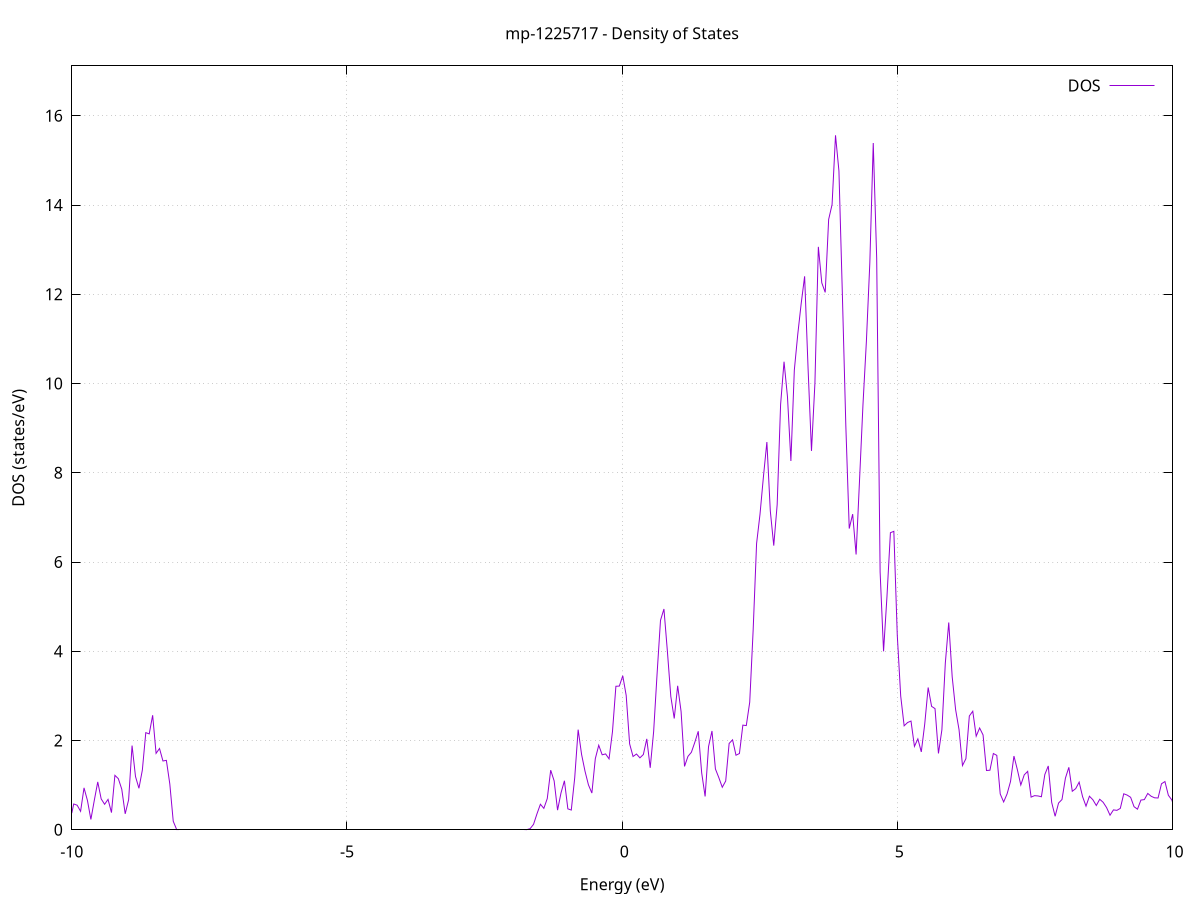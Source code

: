set title 'mp-1225717 - Density of States'
set xlabel 'Energy (eV)'
set ylabel 'DOS (states/eV)'
set grid
set xrange [-10:10]
set yrange [0:17.120]
set xzeroaxis lt -1
set terminal png size 800,600
set output 'mp-1225717_dos_gnuplot.png'
plot '-' using 1:2 with lines title 'DOS'
-69.758700 0.000000
-69.696300 0.000000
-69.634000 0.000000
-69.571600 0.000000
-69.509300 0.000000
-69.446900 0.000000
-69.384600 0.000000
-69.322200 0.000000
-69.259900 0.000000
-69.197500 0.000000
-69.135200 0.000000
-69.072800 0.000000
-69.010500 0.000000
-68.948100 0.000000
-68.885800 0.000000
-68.823400 0.000000
-68.761100 0.000000
-68.698700 0.000000
-68.636400 0.000000
-68.574000 0.000000
-68.511700 0.000000
-68.449300 0.000000
-68.387000 0.000000
-68.324600 0.000000
-68.262300 0.000000
-68.199900 0.000000
-68.137600 0.000000
-68.075200 0.000000
-68.012900 0.000000
-67.950500 0.000000
-67.888200 0.000000
-67.825800 0.000000
-67.763500 0.000000
-67.701100 0.000000
-67.638800 0.000000
-67.576400 0.000000
-67.514100 0.000000
-67.451700 0.000000
-67.389400 0.000000
-67.327000 0.000000
-67.264700 0.000000
-67.202300 0.000000
-67.140000 0.000000
-67.077600 0.000000
-67.015300 0.000000
-66.952900 0.000000
-66.890600 0.000000
-66.828200 0.000000
-66.765900 0.000000
-66.703500 0.000000
-66.641200 0.000000
-66.578800 0.000000
-66.516500 0.000000
-66.454100 0.000000
-66.391800 0.000000
-66.329400 0.000000
-66.267100 0.000000
-66.204700 0.000000
-66.142400 0.000000
-66.080000 0.000000
-66.017700 0.000000
-65.955300 0.000000
-65.893000 0.000000
-65.830600 0.000000
-65.768300 0.000000
-65.705900 0.000000
-65.643600 0.000000
-65.581200 0.000000
-65.518900 0.000000
-65.456500 0.000000
-65.394200 0.000000
-65.331800 0.000000
-65.269500 0.000000
-65.207100 0.000000
-65.144800 0.000000
-65.082400 0.000000
-65.020100 0.000000
-64.957700 0.000000
-64.895400 0.000000
-64.833000 0.000000
-64.770700 0.000000
-64.708300 0.000000
-64.646000 0.000000
-64.583600 0.000000
-64.521300 0.000000
-64.458900 0.000000
-64.396600 0.000000
-64.334200 0.000000
-64.271900 0.000000
-64.209500 0.011100
-64.147200 2.115800
-64.084800 27.485700
-64.022500 31.324300
-63.960100 3.323200
-63.897800 5.912000
-63.835400 19.951800
-63.773100 5.973800
-63.710700 0.132900
-63.648400 0.000200
-63.586000 0.000100
-63.523700 0.106600
-63.461300 7.060100
-63.399000 42.617800
-63.336600 75.363800
-63.274300 60.679000
-63.211900 6.576800
-63.149600 0.057100
-63.087200 0.000000
-63.024900 0.000000
-62.962500 0.000000
-62.900200 0.000000
-62.837800 0.000000
-62.775500 0.000000
-62.713100 0.000000
-62.650800 0.000000
-62.588400 0.000000
-62.526100 0.000000
-62.463700 0.000000
-62.401400 0.000000
-62.339000 0.000000
-62.276700 0.000000
-62.214300 0.000000
-62.152000 0.000000
-62.089600 0.000000
-62.027300 0.000000
-61.964900 0.000000
-61.902600 0.000000
-61.840200 0.000000
-61.777900 0.000000
-61.715500 0.000000
-61.653200 0.000000
-61.590800 0.000000
-61.528500 0.000000
-61.466100 0.000000
-61.403800 0.000000
-61.341400 0.000000
-61.279100 0.000000
-61.216700 0.000000
-61.154400 0.000000
-61.092000 0.000000
-61.029700 0.000000
-60.967300 0.000000
-60.905000 0.000000
-60.842600 0.000000
-60.780300 0.000000
-60.717900 0.000000
-60.655600 0.000000
-60.593200 0.000000
-60.530900 0.000000
-60.468500 0.000000
-60.406200 0.000000
-60.343800 0.000000
-60.281500 0.000000
-60.219100 0.000000
-60.156800 0.000000
-60.094400 0.000000
-60.032100 0.000000
-59.969700 0.000000
-59.907400 0.000000
-59.845000 0.000000
-59.782700 0.000000
-59.720300 0.000000
-59.658000 0.000000
-59.595600 0.000000
-59.533300 0.000000
-59.470900 0.000000
-59.408600 0.000000
-59.346200 0.000000
-59.283800 0.000000
-59.221500 0.000000
-59.159100 0.000000
-59.096800 0.000000
-59.034400 0.000000
-58.972100 0.000000
-58.909700 0.000000
-58.847400 0.000000
-58.785000 0.000000
-58.722700 0.000000
-58.660300 0.000000
-58.598000 0.000000
-58.535600 0.000000
-58.473300 0.000000
-58.410900 0.000000
-58.348600 0.000000
-58.286200 0.000000
-58.223900 0.000000
-58.161500 0.000000
-58.099200 0.000000
-58.036800 0.000000
-57.974500 0.000000
-57.912100 0.000000
-57.849800 0.000000
-57.787400 0.000000
-57.725100 0.000000
-57.662700 0.000000
-57.600400 0.000000
-57.538000 0.000000
-57.475700 0.000000
-57.413300 0.000000
-57.351000 0.000000
-57.288600 0.000000
-57.226300 0.000000
-57.163900 0.000000
-57.101600 0.000000
-57.039200 0.000000
-56.976900 0.000000
-56.914500 0.000000
-56.852200 0.000000
-56.789800 0.000000
-56.727500 0.000000
-56.665100 0.000000
-56.602800 0.000000
-56.540400 0.000000
-56.478100 0.000000
-56.415700 0.000000
-56.353400 0.000000
-56.291000 0.000000
-56.228700 0.000000
-56.166300 0.000000
-56.104000 0.000000
-56.041600 0.000000
-55.979300 0.000000
-55.916900 0.000000
-55.854600 0.000000
-55.792200 0.000000
-55.729900 0.000000
-55.667500 0.000000
-55.605200 0.000000
-55.542800 0.000000
-55.480500 0.000000
-55.418100 0.000000
-55.355800 0.000000
-55.293400 0.000000
-55.231100 0.000000
-55.168700 0.000000
-55.106400 0.000000
-55.044000 0.000000
-54.981700 0.000000
-54.919300 0.000000
-54.857000 0.000000
-54.794600 0.000000
-54.732300 0.000000
-54.669900 0.000000
-54.607600 0.000000
-54.545200 0.000000
-54.482900 0.000000
-54.420500 0.000000
-54.358200 0.000000
-54.295800 0.000000
-54.233500 0.000000
-54.171100 0.000000
-54.108800 0.000000
-54.046400 0.000000
-53.984100 0.000000
-53.921700 0.000000
-53.859400 0.000000
-53.797000 0.000000
-53.734700 0.000000
-53.672300 0.000000
-53.610000 0.000000
-53.547600 0.000000
-53.485300 0.000000
-53.422900 0.000000
-53.360600 0.000000
-53.298200 0.000000
-53.235900 0.000000
-53.173500 0.000000
-53.111200 0.000000
-53.048800 0.000000
-52.986500 0.000000
-52.924100 0.000000
-52.861800 0.000000
-52.799400 0.000000
-52.737100 0.000000
-52.674700 0.000000
-52.612400 0.000000
-52.550000 0.000000
-52.487700 0.000000
-52.425300 0.000000
-52.363000 0.000000
-52.300600 0.000000
-52.238300 0.000000
-52.175900 0.000000
-52.113600 0.000000
-52.051200 0.000000
-51.988900 0.000000
-51.926500 0.000000
-51.864200 0.000000
-51.801800 0.000000
-51.739500 0.000000
-51.677100 0.000000
-51.614800 0.000000
-51.552400 0.000000
-51.490100 0.000000
-51.427700 0.000000
-51.365400 0.000000
-51.303000 0.000000
-51.240700 0.000000
-51.178300 0.000000
-51.116000 0.000000
-51.053600 0.000000
-50.991300 0.000000
-50.928900 0.000000
-50.866600 0.000000
-50.804200 0.000000
-50.741900 0.000000
-50.679500 0.000000
-50.617200 0.000000
-50.554800 0.000000
-50.492500 0.000000
-50.430100 0.000000
-50.367800 0.000000
-50.305400 0.000000
-50.243100 0.000000
-50.180700 0.000000
-50.118400 0.000000
-50.056000 0.000000
-49.993700 0.000000
-49.931300 0.000000
-49.869000 0.000000
-49.806600 0.000000
-49.744300 0.000000
-49.681900 0.000000
-49.619600 0.000000
-49.557200 0.000000
-49.494900 0.000000
-49.432500 0.000000
-49.370200 0.000000
-49.307800 0.000000
-49.245500 0.000000
-49.183100 0.000000
-49.120800 0.000000
-49.058400 0.000000
-48.996100 0.000000
-48.933700 0.000000
-48.871400 0.000000
-48.809000 0.000000
-48.746700 0.000000
-48.684300 0.000000
-48.622000 0.000000
-48.559600 0.000000
-48.497300 0.000000
-48.434900 0.000000
-48.372600 0.000000
-48.310200 0.000000
-48.247900 0.000000
-48.185500 0.000000
-48.123200 0.000000
-48.060800 0.000000
-47.998500 0.000000
-47.936100 0.000000
-47.873800 0.000000
-47.811400 0.000000
-47.749100 0.000000
-47.686700 0.000000
-47.624400 0.000000
-47.562000 0.000000
-47.499700 0.000000
-47.437300 0.000000
-47.375000 0.000000
-47.312600 0.000000
-47.250300 0.000000
-47.187900 0.000000
-47.125600 0.000000
-47.063200 0.000000
-47.000900 0.000000
-46.938500 0.000000
-46.876200 0.000000
-46.813800 0.000000
-46.751500 0.000000
-46.689100 0.000000
-46.626800 0.000000
-46.564400 0.000000
-46.502100 0.000000
-46.439700 0.000000
-46.377400 0.000000
-46.315000 0.000000
-46.252700 0.000000
-46.190300 0.000000
-46.128000 0.000000
-46.065600 0.000000
-46.003300 0.000000
-45.940900 0.000000
-45.878600 0.000000
-45.816200 0.000000
-45.753900 0.000000
-45.691500 0.000000
-45.629200 0.000000
-45.566800 0.000000
-45.504500 0.000000
-45.442100 0.000000
-45.379800 0.000000
-45.317400 0.000000
-45.255100 0.000000
-45.192700 0.000000
-45.130400 0.000000
-45.068000 0.000000
-45.005700 0.000000
-44.943300 0.000000
-44.881000 0.000000
-44.818600 0.000000
-44.756300 0.000000
-44.693900 0.000000
-44.631600 0.000000
-44.569200 0.000000
-44.506900 0.000000
-44.444500 0.000000
-44.382200 0.000000
-44.319800 0.000000
-44.257500 0.000000
-44.195100 0.000000
-44.132800 0.000000
-44.070400 0.000000
-44.008100 0.000000
-43.945700 0.000000
-43.883400 0.000000
-43.821000 0.000000
-43.758700 0.000000
-43.696300 0.000000
-43.634000 0.000000
-43.571600 0.000000
-43.509300 0.000000
-43.446900 0.000000
-43.384600 0.000000
-43.322200 0.000000
-43.259900 0.000000
-43.197500 0.000000
-43.135200 0.000000
-43.072800 0.000000
-43.010500 0.000000
-42.948100 0.000000
-42.885800 0.000000
-42.823400 0.000000
-42.761100 0.000000
-42.698700 0.000000
-42.636400 0.000000
-42.574000 0.000000
-42.511700 0.000000
-42.449300 0.000000
-42.387000 0.000000
-42.324600 0.000000
-42.262300 0.000000
-42.199900 0.000000
-42.137600 0.000000
-42.075200 0.000000
-42.012900 0.000000
-41.950500 0.000000
-41.888200 0.000000
-41.825800 0.000000
-41.763500 0.000000
-41.701100 0.000000
-41.638800 0.000000
-41.576400 0.000000
-41.514100 0.000000
-41.451700 0.000000
-41.389400 0.000000
-41.327000 0.000000
-41.264700 0.000000
-41.202300 0.000000
-41.139900 0.000000
-41.077600 0.000000
-41.015200 0.000000
-40.952900 0.000000
-40.890500 0.000000
-40.828200 0.000000
-40.765800 0.000000
-40.703500 0.000000
-40.641100 0.000000
-40.578800 0.000000
-40.516400 0.000000
-40.454100 0.000000
-40.391700 0.000000
-40.329400 0.000000
-40.267000 0.000000
-40.204700 0.000000
-40.142300 0.000000
-40.080000 0.000000
-40.017600 0.000000
-39.955300 0.000000
-39.892900 0.000000
-39.830600 0.000000
-39.768200 0.000000
-39.705900 0.000000
-39.643500 0.000000
-39.581200 0.000000
-39.518800 0.000000
-39.456500 0.000000
-39.394100 0.000000
-39.331800 0.000000
-39.269400 0.000000
-39.207100 0.000000
-39.144700 0.000000
-39.082400 0.000000
-39.020000 0.000000
-38.957700 0.000000
-38.895300 0.000000
-38.833000 0.000000
-38.770600 0.000000
-38.708300 0.000000
-38.645900 0.000000
-38.583600 0.000000
-38.521200 0.000000
-38.458900 0.000000
-38.396500 0.000000
-38.334200 0.000000
-38.271800 0.000000
-38.209500 0.000000
-38.147100 0.000000
-38.084800 0.000000
-38.022400 0.000000
-37.960100 0.000000
-37.897700 0.000000
-37.835400 0.000000
-37.773000 0.000000
-37.710700 0.000000
-37.648300 0.000000
-37.586000 0.000000
-37.523600 0.000000
-37.461300 0.000000
-37.398900 0.000000
-37.336600 0.000000
-37.274200 0.000000
-37.211900 0.000000
-37.149500 0.000000
-37.087200 0.000000
-37.024800 0.000000
-36.962500 0.000000
-36.900100 0.000000
-36.837800 0.000000
-36.775400 0.000000
-36.713100 0.000000
-36.650700 0.000000
-36.588400 0.000000
-36.526000 0.000000
-36.463700 0.000000
-36.401300 0.000000
-36.339000 0.000000
-36.276600 0.000000
-36.214300 0.000000
-36.151900 0.000000
-36.089600 0.000000
-36.027200 0.000000
-35.964900 0.000000
-35.902500 0.000000
-35.840200 0.000000
-35.777800 0.000000
-35.715500 0.000000
-35.653100 0.000000
-35.590800 0.000000
-35.528400 0.000000
-35.466100 0.000000
-35.403700 0.000000
-35.341400 0.000000
-35.279000 0.000000
-35.216700 0.000000
-35.154300 0.000000
-35.092000 0.000000
-35.029600 0.000000
-34.967300 0.000000
-34.904900 0.000000
-34.842600 0.000000
-34.780200 0.000000
-34.717900 0.000000
-34.655500 0.000000
-34.593200 0.000000
-34.530800 0.000000
-34.468500 0.000000
-34.406100 0.000000
-34.343800 0.000000
-34.281400 0.000000
-34.219100 0.000000
-34.156700 0.000000
-34.094400 0.000000
-34.032000 0.000000
-33.969700 0.000000
-33.907300 0.000000
-33.845000 0.000000
-33.782600 0.000000
-33.720300 0.000000
-33.657900 0.000000
-33.595600 0.000000
-33.533200 0.000000
-33.470900 0.000000
-33.408500 0.000000
-33.346200 0.000000
-33.283800 0.000000
-33.221500 0.000000
-33.159100 0.000000
-33.096800 0.000000
-33.034400 0.000000
-32.972100 0.000000
-32.909700 0.000000
-32.847400 0.000000
-32.785000 0.000000
-32.722700 0.000000
-32.660300 0.000000
-32.598000 0.000000
-32.535600 0.000000
-32.473300 0.000000
-32.410900 0.000000
-32.348600 0.000000
-32.286200 0.000000
-32.223900 0.000000
-32.161500 0.000000
-32.099200 0.000000
-32.036800 0.000000
-31.974500 0.000000
-31.912100 0.000000
-31.849800 0.000000
-31.787400 0.000000
-31.725100 0.000000
-31.662700 0.000000
-31.600400 0.000000
-31.538000 0.000000
-31.475700 0.000000
-31.413300 0.000000
-31.351000 0.000000
-31.288600 0.000000
-31.226300 0.000000
-31.163900 0.000000
-31.101600 0.000000
-31.039200 0.000000
-30.976900 0.000000
-30.914500 0.000000
-30.852200 0.000000
-30.789800 0.000000
-30.727500 0.000000
-30.665100 0.000000
-30.602800 0.000000
-30.540400 0.000000
-30.478100 0.000000
-30.415700 0.000000
-30.353400 0.000000
-30.291000 0.000000
-30.228700 0.000000
-30.166300 0.000000
-30.104000 0.000000
-30.041600 0.000000
-29.979300 0.000000
-29.916900 0.000000
-29.854600 0.000000
-29.792200 0.000000
-29.729900 0.000000
-29.667500 0.000000
-29.605200 0.000000
-29.542800 0.000000
-29.480500 0.000000
-29.418100 0.000000
-29.355800 0.000000
-29.293400 0.000000
-29.231100 0.000000
-29.168700 0.000000
-29.106400 0.000000
-29.044000 0.000000
-28.981700 0.000000
-28.919300 0.000000
-28.857000 0.000000
-28.794600 0.000000
-28.732300 0.000000
-28.669900 0.000000
-28.607600 0.000000
-28.545200 0.000000
-28.482900 0.000000
-28.420500 0.000000
-28.358200 0.000000
-28.295800 0.000000
-28.233500 0.000000
-28.171100 0.000000
-28.108800 0.000000
-28.046400 0.000000
-27.984100 0.000000
-27.921700 0.000000
-27.859400 0.000000
-27.797000 0.000000
-27.734700 0.000000
-27.672300 0.000000
-27.610000 0.000000
-27.547600 0.000000
-27.485300 0.000000
-27.422900 0.000000
-27.360600 0.000000
-27.298200 0.000000
-27.235900 0.000000
-27.173500 0.000000
-27.111200 0.000000
-27.048800 0.000000
-26.986500 0.000000
-26.924100 0.000000
-26.861800 0.000000
-26.799400 0.000000
-26.737100 0.000000
-26.674700 0.000000
-26.612400 0.000000
-26.550000 0.000000
-26.487700 0.000000
-26.425300 0.000000
-26.363000 0.000000
-26.300600 0.000000
-26.238300 0.000000
-26.175900 0.000000
-26.113600 0.000000
-26.051200 0.000000
-25.988900 0.000000
-25.926500 0.000000
-25.864200 0.000000
-25.801800 0.000000
-25.739500 0.000000
-25.677100 0.000000
-25.614800 0.000000
-25.552400 0.000000
-25.490100 0.000000
-25.427700 0.000000
-25.365400 0.000000
-25.303000 0.000000
-25.240700 0.000000
-25.178300 0.000000
-25.116000 0.000000
-25.053600 0.000000
-24.991300 0.000000
-24.928900 0.000000
-24.866600 0.000000
-24.804200 0.000000
-24.741900 0.000000
-24.679500 0.000000
-24.617200 0.000000
-24.554800 0.000000
-24.492500 0.000000
-24.430100 0.000000
-24.367800 0.000000
-24.305400 0.000000
-24.243100 0.000000
-24.180700 0.000000
-24.118400 0.000000
-24.056000 0.000000
-23.993700 0.000000
-23.931300 0.000000
-23.869000 0.000000
-23.806600 0.000000
-23.744300 0.000000
-23.681900 0.000000
-23.619600 0.000000
-23.557200 0.000000
-23.494900 0.000000
-23.432500 0.000000
-23.370200 0.000000
-23.307800 0.000000
-23.245500 0.000000
-23.183100 0.000000
-23.120800 0.000000
-23.058400 0.000000
-22.996000 0.000000
-22.933700 0.000000
-22.871300 0.000000
-22.809000 0.000000
-22.746600 0.000000
-22.684300 0.000000
-22.621900 0.000000
-22.559600 0.000000
-22.497200 0.000000
-22.434900 0.000000
-22.372500 0.000000
-22.310200 0.000000
-22.247800 0.000000
-22.185500 0.000000
-22.123100 0.000000
-22.060800 0.000000
-21.998400 0.000000
-21.936100 0.000000
-21.873700 0.000000
-21.811400 0.000000
-21.749000 0.000000
-21.686700 0.000000
-21.624300 0.000000
-21.562000 0.000000
-21.499600 0.000000
-21.437300 0.000000
-21.374900 0.000000
-21.312600 0.000000
-21.250200 0.000000
-21.187900 0.000000
-21.125500 0.000000
-21.063200 0.000000
-21.000800 0.000000
-20.938500 0.000000
-20.876100 0.000000
-20.813800 0.000000
-20.751400 0.000000
-20.689100 0.000000
-20.626700 0.000000
-20.564400 0.000000
-20.502000 0.000000
-20.439700 0.000000
-20.377300 0.000000
-20.315000 0.000000
-20.252600 0.000000
-20.190300 0.000000
-20.127900 0.000000
-20.065600 0.000000
-20.003200 0.000000
-19.940900 0.000000
-19.878500 0.000000
-19.816200 0.000000
-19.753800 0.000000
-19.691500 0.000000
-19.629100 0.000000
-19.566800 0.000000
-19.504400 0.000000
-19.442100 0.000000
-19.379700 0.000000
-19.317400 0.000000
-19.255000 0.000000
-19.192700 0.000000
-19.130300 0.000000
-19.068000 0.000000
-19.005600 0.000000
-18.943300 0.000000
-18.880900 0.000000
-18.818600 0.000000
-18.756200 0.000000
-18.693900 0.000000
-18.631500 0.000000
-18.569200 0.000000
-18.506800 0.000000
-18.444500 0.000000
-18.382100 0.000000
-18.319800 0.000000
-18.257400 0.000000
-18.195100 0.000000
-18.132700 0.000000
-18.070400 0.000000
-18.008000 0.000000
-17.945700 0.000000
-17.883300 0.000000
-17.821000 0.000000
-17.758600 0.000000
-17.696300 0.000000
-17.633900 0.000000
-17.571600 0.000000
-17.509200 0.000000
-17.446900 0.000000
-17.384500 0.000000
-17.322200 0.000000
-17.259800 0.000000
-17.197500 0.000000
-17.135100 0.000000
-17.072800 0.000000
-17.010400 0.000000
-16.948100 0.000000
-16.885700 0.000000
-16.823400 0.000000
-16.761000 0.000000
-16.698700 0.000000
-16.636300 0.000000
-16.574000 0.000000
-16.511600 0.000000
-16.449300 0.000000
-16.386900 0.000000
-16.324600 0.000000
-16.262200 0.000000
-16.199900 0.000000
-16.137500 0.000000
-16.075200 0.000000
-16.012800 0.000000
-15.950500 0.000000
-15.888100 0.000000
-15.825800 0.000000
-15.763400 0.000000
-15.701100 0.000000
-15.638700 0.000000
-15.576400 0.000000
-15.514000 0.000000
-15.451700 0.000000
-15.389300 0.000000
-15.327000 0.000000
-15.264600 0.000000
-15.202300 0.000000
-15.139900 0.000000
-15.077600 0.000000
-15.015200 0.000000
-14.952900 0.000000
-14.890500 0.000000
-14.828200 0.000000
-14.765800 0.000000
-14.703500 0.000000
-14.641100 0.000000
-14.578800 0.000000
-14.516400 0.000000
-14.454100 0.000000
-14.391700 0.000000
-14.329400 0.000000
-14.267000 0.000000
-14.204700 0.000000
-14.142300 0.000000
-14.080000 0.000000
-14.017600 0.000000
-13.955300 0.000000
-13.892900 0.000000
-13.830600 0.000000
-13.768200 0.000000
-13.705900 0.000000
-13.643500 0.000000
-13.581200 0.000000
-13.518800 0.000000
-13.456500 0.000000
-13.394100 0.000000
-13.331800 0.000000
-13.269400 0.000000
-13.207100 0.000000
-13.144700 0.000000
-13.082400 0.000000
-13.020000 0.000000
-12.957700 0.000000
-12.895300 0.000000
-12.833000 0.000000
-12.770600 0.000000
-12.708300 0.000000
-12.645900 0.000000
-12.583600 0.000000
-12.521200 0.000000
-12.458900 0.000000
-12.396500 0.000000
-12.334200 0.000000
-12.271800 0.000000
-12.209500 0.000000
-12.147100 0.000000
-12.084800 0.000000
-12.022400 0.000000
-11.960100 0.000000
-11.897700 0.000000
-11.835400 0.000000
-11.773000 0.000000
-11.710700 0.000000
-11.648300 0.000000
-11.586000 0.000000
-11.523600 0.000000
-11.461300 0.000000
-11.398900 0.000000
-11.336600 0.000000
-11.274200 0.000000
-11.211900 0.000000
-11.149500 0.000000
-11.087200 0.000000
-11.024800 0.000000
-10.962500 0.000000
-10.900100 0.000000
-10.837800 0.000000
-10.775400 0.000000
-10.713100 0.000000
-10.650700 0.000000
-10.588400 0.000000
-10.526000 0.000000
-10.463700 0.000000
-10.401300 0.000000
-10.339000 0.000000
-10.276600 0.000000
-10.214300 0.000000
-10.151900 0.000500
-10.089600 0.025900
-10.027200 0.214700
-9.964900 0.578300
-9.902500 0.550200
-9.840200 0.414000
-9.777800 0.939400
-9.715500 0.655800
-9.653100 0.230800
-9.590800 0.660900
-9.528400 1.072500
-9.466100 0.692100
-9.403700 0.571400
-9.341400 0.681300
-9.279000 0.385100
-9.216700 1.220100
-9.154300 1.145100
-9.092000 0.910000
-9.029600 0.357100
-8.967300 0.673400
-8.904900 1.887500
-8.842600 1.194800
-8.780200 0.929600
-8.717900 1.338200
-8.655500 2.176700
-8.593200 2.149300
-8.530800 2.566900
-8.468500 1.712200
-8.406100 1.821900
-8.343800 1.541900
-8.281400 1.555700
-8.219100 1.027600
-8.156700 0.191500
-8.094400 0.004400
-8.032000 0.000000
-7.969700 0.000000
-7.907300 0.000000
-7.845000 0.000000
-7.782600 0.000000
-7.720300 0.000000
-7.657900 0.000000
-7.595600 0.000000
-7.533200 0.000000
-7.470900 0.000000
-7.408500 0.000000
-7.346200 0.000000
-7.283800 0.000000
-7.221500 0.000000
-7.159100 0.000000
-7.096800 0.000000
-7.034400 0.000000
-6.972100 0.000000
-6.909700 0.000000
-6.847400 0.000000
-6.785000 0.000000
-6.722700 0.000000
-6.660300 0.000000
-6.598000 0.000000
-6.535600 0.000000
-6.473300 0.000000
-6.410900 0.000000
-6.348600 0.000000
-6.286200 0.000000
-6.223900 0.000000
-6.161500 0.000000
-6.099200 0.000000
-6.036800 0.000000
-5.974500 0.000000
-5.912100 0.000000
-5.849800 0.000000
-5.787400 0.000000
-5.725100 0.000000
-5.662700 0.000000
-5.600400 0.000000
-5.538000 0.000000
-5.475700 0.000000
-5.413300 0.000000
-5.351000 0.000000
-5.288600 0.000000
-5.226300 0.000000
-5.163900 0.000000
-5.101600 0.000000
-5.039200 0.000000
-4.976800 0.000000
-4.914500 0.000000
-4.852100 0.000000
-4.789800 0.000000
-4.727400 0.000000
-4.665100 0.000000
-4.602700 0.000000
-4.540400 0.000000
-4.478000 0.000000
-4.415700 0.000000
-4.353300 0.000000
-4.291000 0.000000
-4.228600 0.000000
-4.166300 0.000000
-4.103900 0.000000
-4.041600 0.000000
-3.979200 0.000000
-3.916900 0.000000
-3.854500 0.000000
-3.792200 0.000000
-3.729800 0.000000
-3.667500 0.000000
-3.605100 0.000000
-3.542800 0.000000
-3.480400 0.000000
-3.418100 0.000000
-3.355700 0.000000
-3.293400 0.000000
-3.231000 0.000000
-3.168700 0.000000
-3.106300 0.000000
-3.044000 0.000000
-2.981600 0.000000
-2.919300 0.000000
-2.856900 0.000000
-2.794600 0.000000
-2.732200 0.000000
-2.669900 0.000000
-2.607500 0.000000
-2.545200 0.000000
-2.482800 0.000000
-2.420500 0.000000
-2.358100 0.000000
-2.295800 0.000000
-2.233400 0.000000
-2.171100 0.000000
-2.108700 0.000000
-2.046400 0.000000
-1.984000 0.000000
-1.921700 0.000000
-1.859300 0.000000
-1.797000 0.000000
-1.734600 0.003100
-1.672300 0.024400
-1.609900 0.122000
-1.547600 0.357600
-1.485200 0.571900
-1.422900 0.480000
-1.360500 0.699900
-1.298200 1.336100
-1.235800 1.096700
-1.173500 0.439800
-1.111100 0.826100
-1.048800 1.098500
-0.986400 0.469000
-0.924100 0.442200
-0.861700 1.166700
-0.799400 2.243800
-0.737000 1.688000
-0.674700 1.312100
-0.612300 1.006400
-0.550000 0.822800
-0.487600 1.593100
-0.425300 1.894200
-0.362900 1.680500
-0.300600 1.699900
-0.238200 1.589200
-0.175900 2.196400
-0.113500 3.216300
-0.051200 3.220500
0.011200 3.451300
0.073500 3.010600
0.135900 1.926000
0.198200 1.642500
0.260600 1.697600
0.322900 1.612200
0.385300 1.686500
0.447600 2.037200
0.510000 1.389000
0.572300 2.200700
0.634700 3.491900
0.697000 4.693800
0.759400 4.948100
0.821700 4.006700
0.884100 2.989200
0.946400 2.493900
1.008800 3.226900
1.071100 2.648200
1.133500 1.420300
1.195800 1.645100
1.258200 1.737000
1.320500 1.960300
1.382900 2.207800
1.445200 1.275600
1.507600 0.746900
1.569900 1.864300
1.632300 2.213900
1.694600 1.363500
1.757000 1.167600
1.819300 0.952900
1.881700 1.093100
1.944000 1.934500
2.006400 2.015700
2.068700 1.670800
2.131100 1.709300
2.193400 2.345200
2.255800 2.335500
2.318100 2.858900
2.380500 4.477300
2.442800 6.415600
2.505200 7.073800
2.567500 7.915500
2.629900 8.690000
2.692200 7.143600
2.754600 6.368900
2.816900 7.287200
2.879300 9.533200
2.941600 10.490100
3.004000 9.705300
3.066300 8.265400
3.128700 10.303200
3.191000 11.103700
3.253400 11.795200
3.315700 12.403500
3.378100 10.348800
3.440400 8.490300
3.502800 10.010500
3.565100 13.064000
3.627500 12.256800
3.689800 12.043700
3.752200 13.677700
3.814500 14.012500
3.876900 15.563700
3.939200 14.764300
4.001600 11.994200
4.063900 9.073000
4.126300 6.750700
4.188600 7.074300
4.251000 6.168800
4.313300 7.829200
4.375700 9.522900
4.438000 10.947000
4.500400 12.704700
4.562700 15.391800
4.625100 12.810300
4.687400 5.779500
4.749800 4.000300
4.812100 5.232200
4.874500 6.657400
4.936800 6.688600
4.999200 4.361200
5.061500 2.996600
5.123900 2.329900
5.186200 2.403600
5.248600 2.436300
5.310900 1.869000
5.373300 2.036700
5.435600 1.744800
5.498000 2.369600
5.560300 3.188700
5.622700 2.765700
5.685000 2.715500
5.747400 1.710900
5.809700 2.239100
5.872100 3.734200
5.934400 4.645300
5.996800 3.429800
6.059100 2.694000
6.121500 2.242700
6.183800 1.439100
6.246200 1.593400
6.308500 2.549600
6.370900 2.656900
6.433200 2.098000
6.495600 2.280600
6.557900 2.125000
6.620300 1.328400
6.682600 1.334600
6.745000 1.708900
6.807300 1.667800
6.869700 0.802400
6.932000 0.623600
6.994400 0.803800
7.056700 1.081700
7.119100 1.652100
7.181400 1.345700
7.243800 1.003600
7.306100 1.230900
7.368500 1.309300
7.430800 0.732200
7.493200 0.764600
7.555500 0.758200
7.617900 0.740400
7.680200 1.238500
7.742600 1.430400
7.804900 0.613200
7.867300 0.302200
7.929600 0.598800
7.992000 0.678200
8.054300 1.156600
8.116700 1.399900
8.179000 0.863000
8.241400 0.922500
8.303700 1.068000
8.366100 0.742300
8.428400 0.529300
8.490800 0.752100
8.553100 0.673000
8.615500 0.543900
8.677800 0.683900
8.740200 0.615600
8.802500 0.496900
8.864900 0.326200
8.927200 0.445700
8.989600 0.435400
9.051900 0.480000
9.114300 0.806600
9.176600 0.777200
9.239000 0.728100
9.301300 0.517400
9.363700 0.461500
9.426000 0.665800
9.488400 0.676100
9.550700 0.814400
9.613100 0.750600
9.675400 0.716100
9.737800 0.712400
9.800100 1.031000
9.862500 1.080700
9.924800 0.773600
9.987200 0.669000
10.049500 0.449200
10.111900 0.474500
10.174200 0.840000
10.236600 0.989300
10.298900 0.669300
10.361300 0.584700
10.423600 0.716400
10.486000 0.955000
10.548300 0.669300
10.610700 0.851200
10.673000 1.587700
10.735400 1.148400
10.797700 1.107900
10.860100 0.699200
10.922400 0.458100
10.984800 0.782900
11.047100 0.958600
11.109500 1.164000
11.171800 1.202300
11.234200 1.085600
11.296500 1.151300
11.358900 1.326200
11.421200 1.244700
11.483600 1.417700
11.545900 1.041500
11.608300 0.964600
11.670600 0.791600
11.733000 0.969900
11.795300 1.041400
11.857700 0.896800
11.920000 0.782500
11.982400 1.130800
12.044700 1.074000
12.107100 0.811600
12.169400 0.864300
12.231800 0.889500
12.294100 0.771500
12.356500 0.912500
12.418800 1.071600
12.481200 1.052800
12.543500 1.140900
12.605900 1.225200
12.668200 0.914600
12.730600 0.861700
12.792900 1.627800
12.855300 1.162100
12.917600 0.843800
12.980000 1.378300
13.042300 1.135600
13.104700 0.966600
13.167100 1.448200
13.229400 1.702500
13.291800 1.301600
13.354100 1.027600
13.416500 1.302600
13.478800 1.676400
13.541200 1.696500
13.603500 1.483100
13.665900 1.742700
13.728200 2.028700
13.790600 2.090200
13.852900 2.170300
13.915300 1.881600
13.977600 2.007200
14.040000 1.544000
14.102300 0.739600
14.164700 0.556800
14.227000 0.675400
14.289400 0.856000
14.351700 0.778500
14.414100 1.006300
14.476400 0.929900
14.538800 0.996100
14.601100 1.180200
14.663500 1.185300
14.725800 1.494900
14.788200 1.938800
14.850500 1.342400
14.912900 1.360500
14.975200 1.125500
15.037600 1.409900
15.099900 1.551300
15.162300 1.036800
15.224600 0.745400
15.287000 0.721200
15.349300 0.668600
15.411700 1.072800
15.474000 1.424900
15.536400 1.620200
15.598700 1.917900
15.661100 1.934400
15.723400 1.408300
15.785800 1.080700
15.848100 0.705700
15.910500 0.948100
15.972800 1.211400
16.035200 1.239400
16.097500 0.917800
16.159900 1.098400
16.222200 1.551200
16.284600 1.252500
16.346900 1.366900
16.409300 2.108900
16.471600 1.354000
16.534000 1.012100
16.596300 1.126600
16.658700 1.165300
16.721000 1.434700
16.783400 1.669200
16.845700 1.435300
16.908100 1.510200
16.970400 1.960800
17.032800 1.503300
17.095100 1.659200
17.157500 1.151600
17.219800 1.213800
17.282200 2.048400
17.344500 1.381400
17.406900 1.077800
17.469200 1.643200
17.531600 1.329100
17.593900 1.566700
17.656300 2.379700
17.718600 1.730900
17.781000 1.485800
17.843300 1.223400
17.905700 1.108600
17.968000 1.273300
18.030400 1.700100
18.092700 1.920400
18.155100 1.640300
18.217400 1.045400
18.279800 0.870000
18.342100 0.645000
18.404500 0.670900
18.466800 1.490600
18.529200 1.994400
18.591500 1.204800
18.653900 1.278100
18.716200 1.639300
18.778600 1.220800
18.840900 1.143200
18.903300 0.851900
18.965600 0.583600
19.028000 1.099300
19.090300 1.491800
19.152700 0.925300
19.215000 0.799500
19.277400 1.110400
19.339700 1.871300
19.402100 1.712800
19.464400 1.643200
19.526800 1.489200
19.589100 1.364800
19.651500 1.574800
19.713800 1.047600
19.776200 1.199500
19.838500 1.768600
19.900900 2.026300
19.963200 1.809400
20.025600 1.514400
20.087900 1.428500
20.150300 1.382400
20.212600 1.285500
20.275000 1.707800
20.337300 2.068500
20.399700 1.668400
20.462000 1.013400
20.524400 1.070600
20.586700 1.438600
20.649100 1.568200
20.711400 1.009900
20.773800 1.352600
20.836100 1.723000
20.898500 1.822300
20.960800 1.823600
21.023200 2.164800
21.085500 3.166700
21.147900 2.655700
21.210200 2.159800
21.272600 2.689300
21.334900 2.139900
21.397300 1.489900
21.459600 1.860800
21.522000 2.081000
21.584300 2.248300
21.646700 1.636000
21.709000 1.510100
21.771400 1.437100
21.833700 1.286900
21.896100 1.010300
21.958400 1.096300
22.020800 1.032600
22.083100 0.998400
22.145500 1.084300
22.207800 1.363600
22.270200 1.183700
22.332500 1.215300
22.394900 1.486600
22.457200 1.489500
22.519600 1.879800
22.581900 1.310700
22.644300 1.043200
22.706600 1.246100
22.769000 1.787300
22.831300 1.547500
22.893700 0.901800
22.956000 1.150200
23.018400 1.280000
23.080700 1.079200
23.143100 1.030600
23.205400 1.096200
23.267800 1.579500
23.330100 1.390800
23.392500 0.968000
23.454800 1.063200
23.517200 1.040000
23.579500 1.402600
23.641900 2.080500
23.704200 1.679300
23.766600 2.370400
23.828900 2.884000
23.891300 2.247400
23.953600 1.797000
24.016000 1.254500
24.078300 1.899500
24.140700 2.020500
24.203000 1.800600
24.265400 1.913300
24.327700 1.485700
24.390100 1.179000
24.452400 1.334400
24.514800 1.665700
24.577100 2.595700
24.639500 2.410000
24.701800 1.959000
24.764200 1.632000
24.826500 1.858800
24.888900 1.578700
24.951200 1.457500
25.013600 2.025100
25.075900 2.231800
25.138300 2.320700
25.200600 1.679900
25.263000 1.651500
25.325300 1.612900
25.387700 2.091700
25.450000 1.841900
25.512400 1.387400
25.574700 1.839400
25.637100 1.415800
25.699400 1.508200
25.761800 1.646700
25.824100 1.629500
25.886500 1.862700
25.948800 1.840300
26.011200 1.332000
26.073500 1.205700
26.135900 1.638300
26.198200 2.221200
26.260600 2.022900
26.322900 1.797100
26.385300 1.729700
26.447600 1.669700
26.510000 1.388100
26.572300 1.177800
26.634700 1.444600
26.697000 2.132000
26.759400 2.106400
26.821700 1.563800
26.884100 1.400900
26.946400 1.528800
27.008800 1.292500
27.071100 1.383900
27.133500 1.381600
27.195800 1.384800
27.258200 1.657000
27.320500 1.573400
27.382900 1.150700
27.445200 0.919800
27.507600 1.411800
27.569900 1.435500
27.632300 1.541100
27.694600 1.543700
27.757000 1.273200
27.819300 1.126700
27.881700 0.792500
27.944000 1.088300
28.006400 0.918100
28.068700 1.038000
28.131100 1.352300
28.193400 1.492200
28.255800 1.755100
28.318100 1.815900
28.380500 1.342200
28.442800 1.319900
28.505200 1.686700
28.567500 1.848700
28.629900 1.336400
28.692200 1.568800
28.754600 1.656700
28.816900 0.957800
28.879300 1.117000
28.941600 1.602000
29.004000 1.502300
29.066300 1.369800
29.128700 2.034500
29.191000 1.896000
29.253400 1.542300
29.315700 1.509400
29.378100 1.597800
29.440400 1.357200
29.502800 1.719600
29.565100 1.575700
29.627500 1.471700
29.689800 1.404800
29.752200 1.253200
29.814500 1.627900
29.876900 1.479600
29.939200 1.747600
30.001600 1.342600
30.063900 1.046200
30.126300 1.293400
30.188600 1.065400
30.251000 1.082600
30.313300 1.284100
30.375700 1.157300
30.438000 1.376000
30.500400 1.733100
30.562700 1.935600
30.625100 1.772200
30.687400 1.542500
30.749800 1.583700
30.812100 1.323400
30.874500 1.310300
30.936800 1.727100
30.999200 2.343900
31.061500 1.875700
31.123900 1.863400
31.186200 1.949700
31.248600 1.580900
31.311000 1.827900
31.373300 1.605100
31.435700 1.157400
31.498000 0.933100
31.560400 0.983000
31.622700 1.369700
31.685100 1.831500
31.747400 1.678500
31.809800 1.333900
31.872100 1.447900
31.934500 1.290700
31.996800 1.073200
32.059200 1.456000
32.121500 1.600800
32.183900 1.300000
32.246200 1.305400
32.308600 0.956600
32.370900 1.444600
32.433300 2.003000
32.495600 1.807800
32.558000 1.735900
32.620300 1.824600
32.682700 2.039200
32.745000 1.749600
32.807400 1.548200
32.869700 1.590400
32.932100 1.672000
32.994400 1.524100
33.056800 1.633700
33.119100 2.209400
33.181500 2.556400
33.243800 2.138600
33.306200 1.615200
33.368500 1.692500
33.430900 1.703700
33.493200 1.908700
33.555600 1.844400
33.617900 1.995500
33.680300 1.861300
33.742600 1.318100
33.805000 1.394900
33.867300 1.734500
33.929700 1.769300
33.992000 2.403200
34.054400 2.384800
34.116700 1.809900
34.179100 2.086900
34.241400 2.401900
34.303800 2.172000
34.366100 1.780900
34.428500 1.974000
34.490800 1.813000
34.553200 1.736800
34.615500 1.736600
34.677900 1.725800
34.740200 1.593000
34.802600 1.706800
34.864900 1.959300
34.927300 2.010000
34.989600 1.781500
35.052000 2.095500
35.114300 2.204400
35.176700 1.825300
35.239000 1.903900
35.301400 1.860700
35.363700 2.407200
35.426100 2.134600
35.488400 1.885400
35.550800 1.974100
35.613100 1.541500
35.675500 1.656700
35.737800 1.997800
35.800200 2.109900
35.862500 2.281200
35.924900 2.452900
35.987200 3.033300
36.049600 2.790400
36.111900 2.402800
36.174300 2.345000
36.236600 3.208200
36.299000 2.979400
36.361300 2.250000
36.423700 2.068500
36.486000 1.933600
36.548400 2.170000
36.610700 2.341400
36.673100 2.251900
36.735400 1.618400
36.797800 1.124300
36.860100 1.527600
36.922500 1.941300
36.984800 1.691900
37.047200 1.568500
37.109500 1.948200
37.171900 2.625500
37.234200 2.267800
37.296600 1.981100
37.358900 1.958800
37.421300 1.790200
37.483600 1.730700
37.546000 2.031200
37.608300 1.451000
37.670700 2.019700
37.733000 2.160600
37.795400 2.223700
37.857700 2.278700
37.920100 2.115800
37.982400 1.844300
38.044800 2.263700
38.107100 2.507900
38.169500 2.011300
38.231800 2.693400
38.294200 2.642100
38.356500 2.137600
38.418900 2.752400
38.481200 2.562900
38.543600 2.993600
38.605900 2.742500
38.668300 2.632800
38.730600 2.406700
38.793000 1.906900
38.855300 2.411600
38.917700 3.067900
38.980000 4.224000
39.042400 6.688000
39.104700 8.916400
39.167100 9.884600
39.229400 5.520600
39.291800 3.758600
39.354100 3.157200
39.416500 2.810300
39.478800 3.040200
39.541200 3.394900
39.603500 4.039600
39.665900 5.361200
39.728200 8.647400
39.790600 14.283800
39.852900 15.556500
39.915300 11.554000
39.977600 6.646000
40.040000 4.554300
40.102300 3.816500
40.164700 3.245100
40.227000 3.039700
40.289400 2.766400
40.351700 2.394700
40.414100 2.071800
40.476400 2.083700
40.538800 2.129700
40.601100 2.363700
40.663500 2.783700
40.725800 2.616200
40.788200 2.075500
40.850500 1.270000
40.912900 1.393800
40.975200 2.115800
41.037600 2.648200
41.099900 2.195700
41.162300 1.797600
41.224600 1.869800
41.287000 1.933900
41.349300 1.849700
41.411700 1.949100
41.474000 1.750500
41.536400 1.767200
41.598700 1.787500
41.661100 2.050400
41.723400 2.315900
41.785800 2.850700
41.848100 2.636700
41.910500 2.139100
41.972800 2.130300
42.035200 2.545200
42.097500 2.508200
42.159900 2.119200
42.222200 2.031700
42.284600 2.073700
42.346900 2.736600
42.409300 2.544300
42.471600 2.423200
42.534000 2.320500
42.596300 2.231700
42.658700 2.280600
42.721000 2.061500
42.783400 1.717800
42.845700 1.964300
42.908100 2.343600
42.970400 2.020700
43.032800 2.070300
43.095100 1.972000
43.157500 1.705800
43.219800 2.068100
43.282200 2.089700
43.344500 1.855900
43.406900 1.988000
43.469200 2.247400
43.531600 2.139200
43.593900 2.360600
43.656300 2.414000
43.718600 2.180600
43.781000 1.969700
43.843300 2.156600
43.905700 2.390400
43.968000 2.433600
44.030400 2.227200
44.092700 2.046200
44.155100 1.824100
44.217400 2.729200
44.279800 2.655400
44.342100 1.857300
44.404500 1.643700
44.466800 1.753700
44.529200 2.261100
44.591500 1.942100
44.653900 1.826400
44.716200 2.104100
44.778600 2.039100
44.840900 2.320900
44.903300 2.558500
44.965600 2.028000
45.028000 2.094600
45.090300 1.690300
45.152700 1.563200
45.215000 1.991600
45.277400 2.122200
45.339700 2.222000
45.402100 2.168600
45.464400 2.062100
45.526800 1.673200
45.589100 1.388700
45.651500 1.456600
45.713800 1.712700
45.776200 2.156600
45.838500 1.875900
45.900900 1.695100
45.963200 2.364700
46.025600 2.423400
46.087900 2.487100
46.150300 2.855700
46.212600 2.553700
46.275000 2.547100
46.337300 1.836900
46.399700 1.929200
46.462000 1.930100
46.524400 1.894800
46.586700 1.773000
46.649100 2.066600
46.711400 1.770500
46.773800 1.273000
46.836100 1.252000
46.898500 1.338000
46.960800 1.077500
47.023200 1.155200
47.085500 1.418800
47.147900 1.354000
47.210200 0.884900
47.272600 1.183400
47.334900 1.517500
47.397300 1.568000
47.459600 1.673300
47.522000 1.464200
47.584300 1.369200
47.646700 1.099500
47.709000 0.682200
47.771400 0.514200
47.833700 0.529700
47.896100 0.395400
47.958400 0.156300
48.020800 0.281100
48.083100 0.354300
48.145500 0.294400
48.207800 0.101800
48.270200 0.072800
48.332500 0.067500
48.394900 0.055800
48.457200 0.179700
48.519600 0.197400
48.581900 0.241000
48.644300 0.189500
48.706600 0.164500
48.769000 0.116000
48.831300 0.041000
48.893700 0.071400
48.956000 0.069600
49.018400 0.078600
49.080700 0.110800
49.143100 0.051300
49.205400 0.006500
49.267800 0.038300
49.330200 0.047600
49.392500 0.005100
49.454900 0.000000
49.517200 0.000000
49.579600 0.000000
49.641900 0.000000
49.704300 0.000000
49.766600 0.000000
49.829000 0.000000
49.891300 0.000000
49.953700 0.000000
50.016000 0.000000
50.078400 0.000000
50.140700 0.000000
50.203100 0.000000
50.265400 0.000000
50.327800 0.000000
50.390100 0.000000
50.452500 0.000000
50.514800 0.000000
50.577200 0.000000
50.639500 0.000000
50.701900 0.000000
50.764200 0.000000
50.826600 0.000000
50.888900 0.000000
50.951300 0.000000
51.013600 0.000000
51.076000 0.000000
51.138300 0.000000
51.200700 0.000000
51.263000 0.000000
51.325400 0.000000
51.387700 0.000000
51.450100 0.000000
51.512400 0.000000
51.574800 0.000000
51.637100 0.000000
51.699500 0.000000
51.761800 0.000000
51.824200 0.000000
51.886500 0.000000
51.948900 0.000000
52.011200 0.000000
52.073600 0.000000
52.135900 0.000000
52.198300 0.000000
52.260600 0.000000
52.323000 0.000000
52.385300 0.000000
52.447700 0.000000
52.510000 0.000000
52.572400 0.000000
52.634700 0.000000
52.697100 0.000000
52.759400 0.000000
52.821800 0.000000
52.884100 0.000000
52.946500 0.000000
53.008800 0.000000
53.071200 0.000000
53.133500 0.000000
53.195900 0.000000
53.258200 0.000000
53.320600 0.000000
53.382900 0.000000
53.445300 0.000000
53.507600 0.000000
53.570000 0.000000
53.632300 0.000000
53.694700 0.000000
53.757000 0.000000
53.819400 0.000000
53.881700 0.000000
53.944100 0.000000
54.006400 0.000000
54.068800 0.000000
54.131100 0.000000
54.193500 0.000000
54.255800 0.000000
54.318200 0.000000
54.380500 0.000000
54.442900 0.000000
54.505200 0.000000
54.567600 0.000000
54.629900 0.000000
54.692300 0.000000
54.754600 0.000000
54.817000 0.000000
54.879300 0.000000
54.941700 0.000000
e
